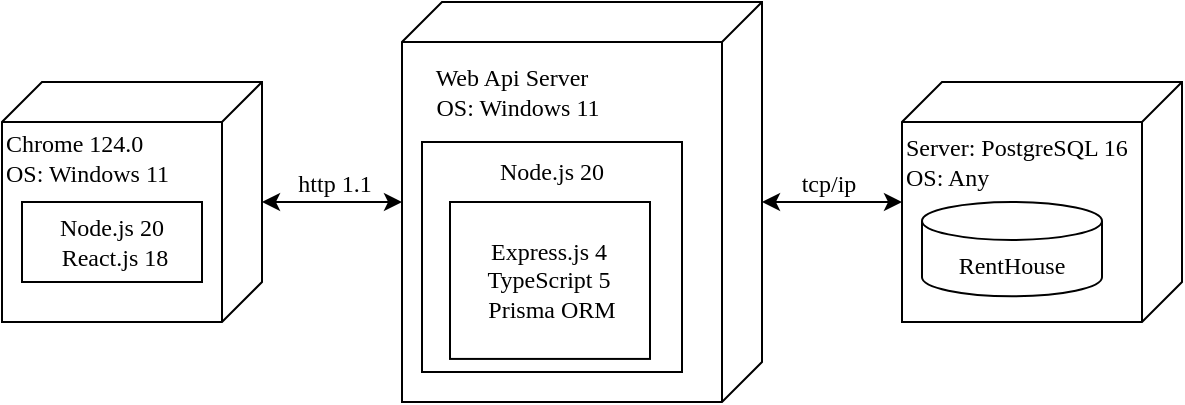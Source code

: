 <mxfile version="26.3.0">
  <diagram name="Страница — 1" id="hFK30ppRRwoJIm8Liazk">
    <mxGraphModel dx="1722" dy="948" grid="1" gridSize="10" guides="1" tooltips="1" connect="1" arrows="1" fold="1" page="1" pageScale="1" pageWidth="827" pageHeight="1169" math="0" shadow="0">
      <root>
        <mxCell id="0" />
        <mxCell id="1" parent="0" />
        <mxCell id="-A4VN-UW-ERHIJDcG-fN-3" value="" style="verticalAlign=top;align=left;spacingTop=8;spacingLeft=2;spacingRight=12;shape=cube;size=20;direction=south;fontStyle=4;html=1;whiteSpace=wrap;fontFamily=Times New Roman;fontSize=12;" parent="1" vertex="1">
          <mxGeometry x="590" y="240" width="140" height="120" as="geometry" />
        </mxCell>
        <mxCell id="-A4VN-UW-ERHIJDcG-fN-6" value="" style="edgeStyle=orthogonalEdgeStyle;rounded=0;orthogonalLoop=1;jettySize=auto;html=1;startArrow=classic;startFill=1;fontFamily=Times New Roman;fontSize=12;" parent="1" source="-A4VN-UW-ERHIJDcG-fN-4" target="-A4VN-UW-ERHIJDcG-fN-5" edge="1">
          <mxGeometry relative="1" as="geometry" />
        </mxCell>
        <mxCell id="-A4VN-UW-ERHIJDcG-fN-8" value="http 1.1" style="edgeLabel;html=1;align=center;verticalAlign=middle;resizable=0;points=[];fontSize=12;fontFamily=Times New Roman;" parent="-A4VN-UW-ERHIJDcG-fN-6" vertex="1" connectable="0">
          <mxGeometry x="-0.008" y="-2" relative="1" as="geometry">
            <mxPoint y="-7" as="offset" />
          </mxGeometry>
        </mxCell>
        <mxCell id="-A4VN-UW-ERHIJDcG-fN-7" value="" style="edgeStyle=orthogonalEdgeStyle;rounded=0;orthogonalLoop=1;jettySize=auto;html=1;fontFamily=Times New Roman;fontSize=12;startArrow=classic;startFill=1;" parent="1" source="-A4VN-UW-ERHIJDcG-fN-4" target="-A4VN-UW-ERHIJDcG-fN-3" edge="1">
          <mxGeometry relative="1" as="geometry" />
        </mxCell>
        <mxCell id="-A4VN-UW-ERHIJDcG-fN-19" value="tcp/ip" style="edgeLabel;html=1;align=center;verticalAlign=middle;resizable=0;points=[];fontSize=12;fontFamily=Times New Roman;" parent="-A4VN-UW-ERHIJDcG-fN-7" vertex="1" connectable="0">
          <mxGeometry x="-0.057" y="2" relative="1" as="geometry">
            <mxPoint y="-7" as="offset" />
          </mxGeometry>
        </mxCell>
        <mxCell id="-A4VN-UW-ERHIJDcG-fN-4" value="" style="verticalAlign=top;align=left;spacingTop=8;spacingLeft=2;spacingRight=12;shape=cube;size=20;direction=south;fontStyle=4;html=1;whiteSpace=wrap;fontFamily=Times New Roman;fontSize=12;" parent="1" vertex="1">
          <mxGeometry x="340" y="200" width="180" height="200" as="geometry" />
        </mxCell>
        <mxCell id="-A4VN-UW-ERHIJDcG-fN-5" value="" style="verticalAlign=top;align=left;spacingTop=8;spacingLeft=2;spacingRight=12;shape=cube;size=20;direction=south;fontStyle=4;html=1;whiteSpace=wrap;fontFamily=Times New Roman;fontSize=12;" parent="1" vertex="1">
          <mxGeometry x="140" y="240" width="130" height="120" as="geometry" />
        </mxCell>
        <mxCell id="-A4VN-UW-ERHIJDcG-fN-9" value="Chrome 124.0&lt;div&gt;OS: Windows 11&lt;/div&gt;" style="text;html=1;align=left;verticalAlign=middle;whiteSpace=wrap;rounded=0;fontSize=12;fontFamily=Times New Roman;" parent="1" vertex="1">
          <mxGeometry x="140" y="263" width="90" height="30" as="geometry" />
        </mxCell>
        <mxCell id="-A4VN-UW-ERHIJDcG-fN-10" value="" style="rounded=0;whiteSpace=wrap;html=1;fontFamily=Times New Roman;fontSize=12;" parent="1" vertex="1">
          <mxGeometry x="150" y="300" width="90" height="40" as="geometry" />
        </mxCell>
        <mxCell id="-A4VN-UW-ERHIJDcG-fN-11" value="Node.js 20&lt;div&gt;&amp;nbsp;React.js 18&lt;/div&gt;" style="text;html=1;align=center;verticalAlign=middle;whiteSpace=wrap;rounded=0;fontSize=12;fontFamily=Times New Roman;" parent="1" vertex="1">
          <mxGeometry x="160" y="305" width="70" height="30" as="geometry" />
        </mxCell>
        <mxCell id="-A4VN-UW-ERHIJDcG-fN-12" value="Web Api Server&lt;br&gt;&lt;div&gt;&amp;nbsp; OS: Windows 11&lt;/div&gt;" style="text;html=1;align=center;verticalAlign=middle;whiteSpace=wrap;rounded=0;fontSize=12;fontFamily=Times New Roman;" parent="1" vertex="1">
          <mxGeometry x="350" y="230" width="90" height="30" as="geometry" />
        </mxCell>
        <mxCell id="-A4VN-UW-ERHIJDcG-fN-13" value="" style="rounded=0;whiteSpace=wrap;html=1;fontFamily=Times New Roman;fontSize=12;" parent="1" vertex="1">
          <mxGeometry x="350" y="270" width="130" height="115" as="geometry" />
        </mxCell>
        <mxCell id="-A4VN-UW-ERHIJDcG-fN-14" value="" style="rounded=0;whiteSpace=wrap;html=1;fontFamily=Times New Roman;fontSize=12;" parent="1" vertex="1">
          <mxGeometry x="364" y="300" width="100" height="78.46" as="geometry" />
        </mxCell>
        <mxCell id="-A4VN-UW-ERHIJDcG-fN-15" value="Node.js 20" style="text;html=1;align=center;verticalAlign=middle;whiteSpace=wrap;rounded=0;fontSize=12;fontFamily=Times New Roman;" parent="1" vertex="1">
          <mxGeometry x="380" y="280" width="70" height="10" as="geometry" />
        </mxCell>
        <mxCell id="-A4VN-UW-ERHIJDcG-fN-16" value="&lt;div&gt;Express.js 4&lt;/div&gt;&lt;div&gt;TypeScript 5&lt;/div&gt;&lt;div&gt;&lt;span style=&quot;background-color: transparent; color: light-dark(rgb(0, 0, 0), rgb(255, 255, 255));&quot;&gt;&amp;nbsp;Prisma ORM&lt;/span&gt;&lt;/div&gt;" style="text;html=1;align=center;verticalAlign=middle;whiteSpace=wrap;rounded=0;fontSize=12;fontFamily=Times New Roman;" parent="1" vertex="1">
          <mxGeometry x="373" y="324.23" width="81" height="30" as="geometry" />
        </mxCell>
        <mxCell id="-A4VN-UW-ERHIJDcG-fN-17" value="Server: PostgreSQL 16&lt;div&gt;&lt;span style=&quot;background-color: transparent; color: light-dark(rgb(0, 0, 0), rgb(255, 255, 255));&quot;&gt;OS: Any&lt;/span&gt;&lt;/div&gt;" style="text;html=1;align=left;verticalAlign=middle;whiteSpace=wrap;rounded=0;fontSize=12;fontFamily=Times New Roman;" parent="1" vertex="1">
          <mxGeometry x="590" y="270" width="120" height="20" as="geometry" />
        </mxCell>
        <mxCell id="-A4VN-UW-ERHIJDcG-fN-18" value="&lt;font&gt;RentHouse&lt;/font&gt;" style="shape=cylinder3;whiteSpace=wrap;html=1;boundedLbl=1;backgroundOutline=1;size=9.484;fontSize=12;fontFamily=Times New Roman;" parent="1" vertex="1">
          <mxGeometry x="600" y="300" width="90" height="47.11" as="geometry" />
        </mxCell>
      </root>
    </mxGraphModel>
  </diagram>
</mxfile>

